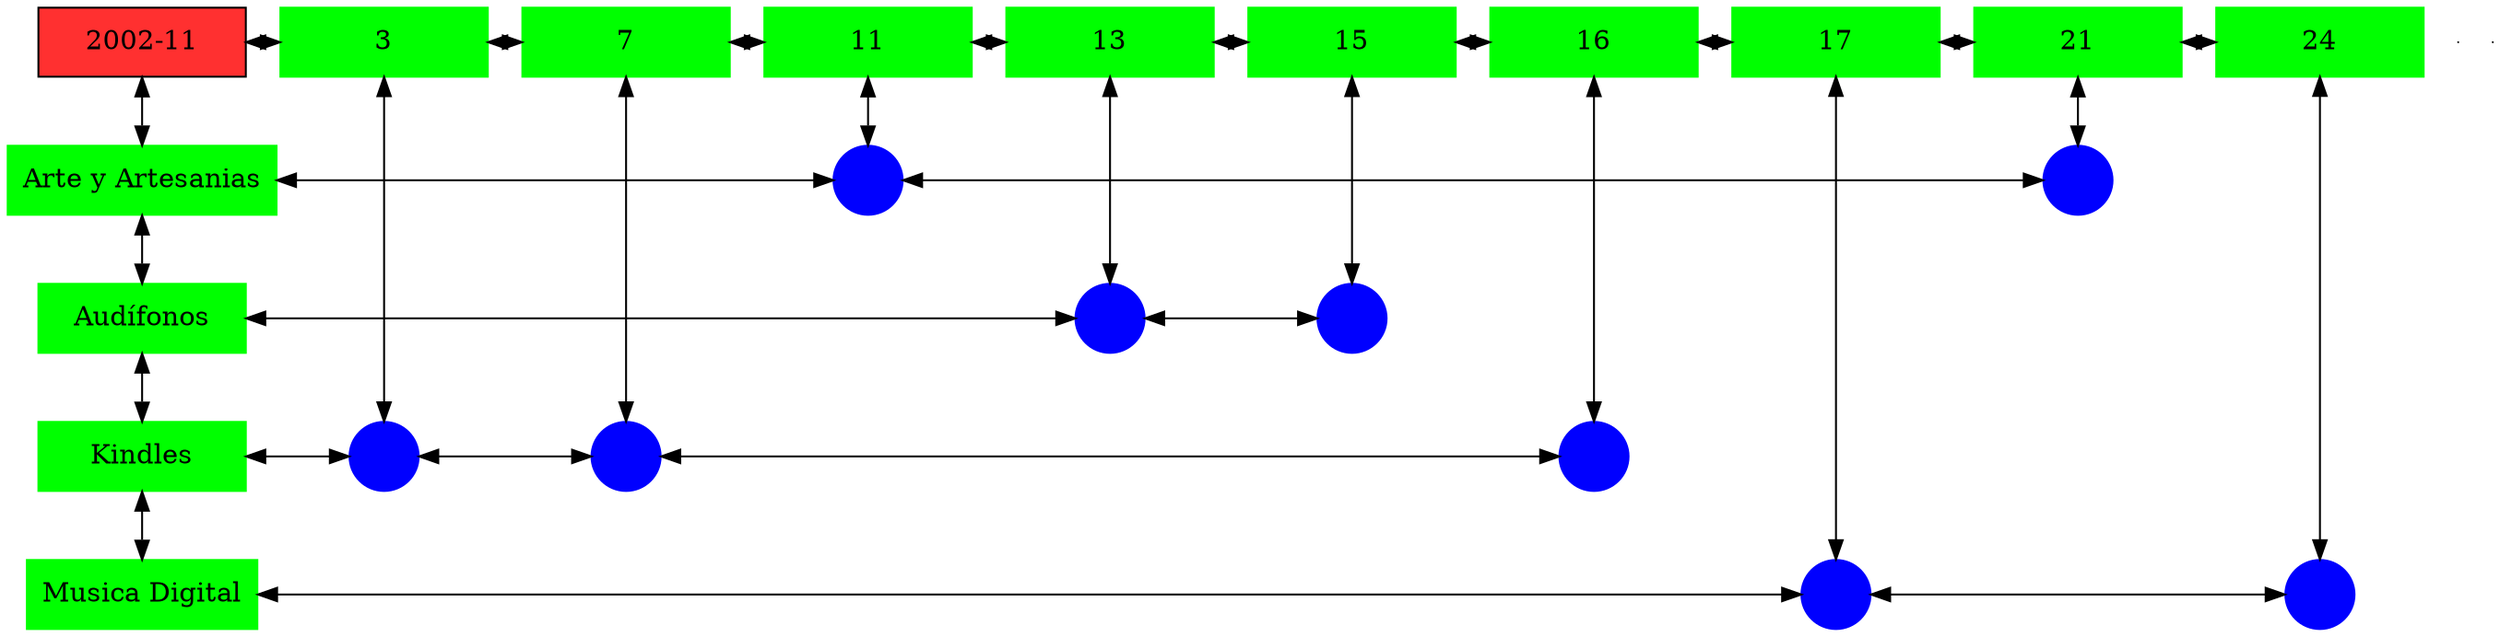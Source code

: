 digraph G{
node[shape="box"];
nodeMt[ label = "2002-11", width = 1.5, style = filled, fillcolor = firebrick1, group = 1 ];
e0[ shape = point, width = 0 ];
e1[ shape = point, width = 0 ];
node0xc00202fc70[label="3",color=green,style =filled,width = 1.5 group=3];
nodeMt->node0xc00202fc70[dir="both"];
{rank=same;nodeMt;node0xc00202fc70;}
node0xc001ec0500[label="7",color=green,style =filled,width = 1.5 group=7];
node0xc00202fc70->node0xc001ec0500[dir="both"];
{rank=same;node0xc00202fc70;node0xc001ec0500;}
node0xc001e6e320[label="11",color=green,style =filled,width = 1.5 group=11];
node0xc001ec0500->node0xc001e6e320[dir="both"];
{rank=same;node0xc001ec0500;node0xc001e6e320;}
node0xc0020e0f50[label="13",color=green,style =filled,width = 1.5 group=13];
node0xc001e6e320->node0xc0020e0f50[dir="both"];
{rank=same;node0xc001e6e320;node0xc0020e0f50;}
node0xc001e897c0[label="15",color=green,style =filled,width = 1.5 group=15];
node0xc0020e0f50->node0xc001e897c0[dir="both"];
{rank=same;node0xc0020e0f50;node0xc001e897c0;}
node0xc002102410[label="16",color=green,style =filled,width = 1.5 group=16];
node0xc001e897c0->node0xc002102410[dir="both"];
{rank=same;node0xc001e897c0;node0xc002102410;}
node0xc0022ccc80[label="17",color=green,style =filled,width = 1.5 group=17];
node0xc002102410->node0xc0022ccc80[dir="both"];
{rank=same;node0xc002102410;node0xc0022ccc80;}
node0xc001e6e3c0[label="21",color=green,style =filled,width = 1.5 group=21];
node0xc0022ccc80->node0xc001e6e3c0[dir="both"];
{rank=same;node0xc0022ccc80;node0xc001e6e3c0;}
node0xc001efa050[label="24",color=green,style =filled,width = 1.5 group=24];
node0xc001e6e3c0->node0xc001efa050[dir="both"];
{rank=same;node0xc001e6e3c0;node0xc001efa050;}
node0xc001e6e2d0[label="Arte y Artesanias",color=green,style =filled width = 1.5 group=1];
node0xc002247000[label="",color=blue,style =filled, width = 0.5 group=11 shape=circle];
node0xc001e6e2d0->node0xc002247000[dir="both"];
{rank=same;node0xc001e6e2d0;node0xc002247000;}
node0xc001e5d980[label="",color=blue,style =filled, width = 0.5 group=21 shape=circle];
node0xc002247000->node0xc001e5d980[dir="both"];
{rank=same;node0xc001e5d980;node0xc002247000;}
node0xc001e89770[label="Audífonos",color=green,style =filled width = 1.5 group=1];
node0xc0020ea380[label="",color=blue,style =filled, width = 0.5 group=13 shape=circle];
node0xc001e89770->node0xc0020ea380[dir="both"];
{rank=same;node0xc001e89770;node0xc0020ea380;}
node0xc001e8a980[label="",color=blue,style =filled, width = 0.5 group=15 shape=circle];
node0xc0020ea380->node0xc001e8a980[dir="both"];
{rank=same;node0xc001e8a980;node0xc0020ea380;}
node0xc001ec04b0[label="Kindles",color=green,style =filled width = 1.5 group=1];
node0xc002038b80[label="",color=blue,style =filled, width = 0.5 group=3 shape=circle];
node0xc001ec04b0->node0xc002038b80[dir="both"];
{rank=same;node0xc001ec04b0;node0xc002038b80;}
node0xc001ebc980[label="",color=blue,style =filled, width = 0.5 group=7 shape=circle];
node0xc002038b80->node0xc001ebc980[dir="both"];
{rank=same;node0xc001ebc980;node0xc002038b80;}
node0xc0020fec00[label="",color=blue,style =filled, width = 0.5 group=16 shape=circle];
node0xc001ebc980->node0xc0020fec00[dir="both"];
{rank=same;node0xc0020fec00;node0xc001ebc980;}
node0xc001efa000[label="Musica Digital",color=green,style =filled width = 1.5 group=1];
node0xc0022c7980[label="",color=blue,style =filled, width = 0.5 group=17 shape=circle];
node0xc001efa000->node0xc0022c7980[dir="both"];
{rank=same;node0xc001efa000;node0xc0022c7980;}
node0xc001ee3380[label="",color=blue,style =filled, width = 0.5 group=24 shape=circle];
node0xc0022c7980->node0xc001ee3380[dir="both"];
{rank=same;node0xc001ee3380;node0xc0022c7980;}
node0xc00202fc70->node0xc002038b80[dir="both"];
node0xc001ec0500->node0xc001ebc980[dir="both"];
node0xc001e6e320->node0xc002247000[dir="both"];
node0xc0020e0f50->node0xc0020ea380[dir="both"];
node0xc001e897c0->node0xc001e8a980[dir="both"];
node0xc002102410->node0xc0020fec00[dir="both"];
node0xc0022ccc80->node0xc0022c7980[dir="both"];
node0xc001e6e3c0->node0xc001e5d980[dir="both"];
node0xc001efa050->node0xc001ee3380[dir="both"];
nodeMt->node0xc001e6e2d0[dir="both"];
node0xc001e6e2d0->node0xc001e89770[dir="both"];
node0xc001e89770->node0xc001ec04b0[dir="both"];
node0xc001ec04b0->node0xc001efa000[dir="both"];
}
